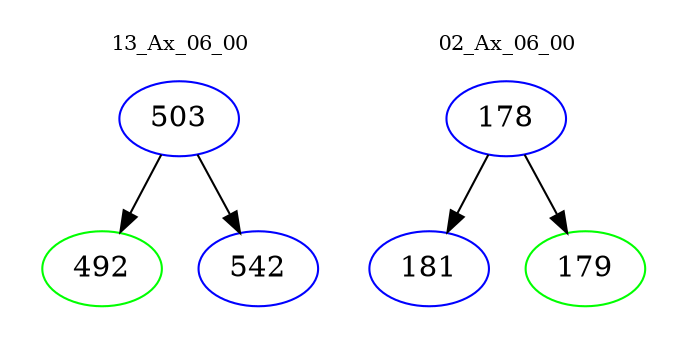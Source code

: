 digraph{
subgraph cluster_0 {
color = white
label = "13_Ax_06_00";
fontsize=10;
T0_503 [label="503", color="blue"]
T0_503 -> T0_492 [color="black"]
T0_492 [label="492", color="green"]
T0_503 -> T0_542 [color="black"]
T0_542 [label="542", color="blue"]
}
subgraph cluster_1 {
color = white
label = "02_Ax_06_00";
fontsize=10;
T1_178 [label="178", color="blue"]
T1_178 -> T1_181 [color="black"]
T1_181 [label="181", color="blue"]
T1_178 -> T1_179 [color="black"]
T1_179 [label="179", color="green"]
}
}
